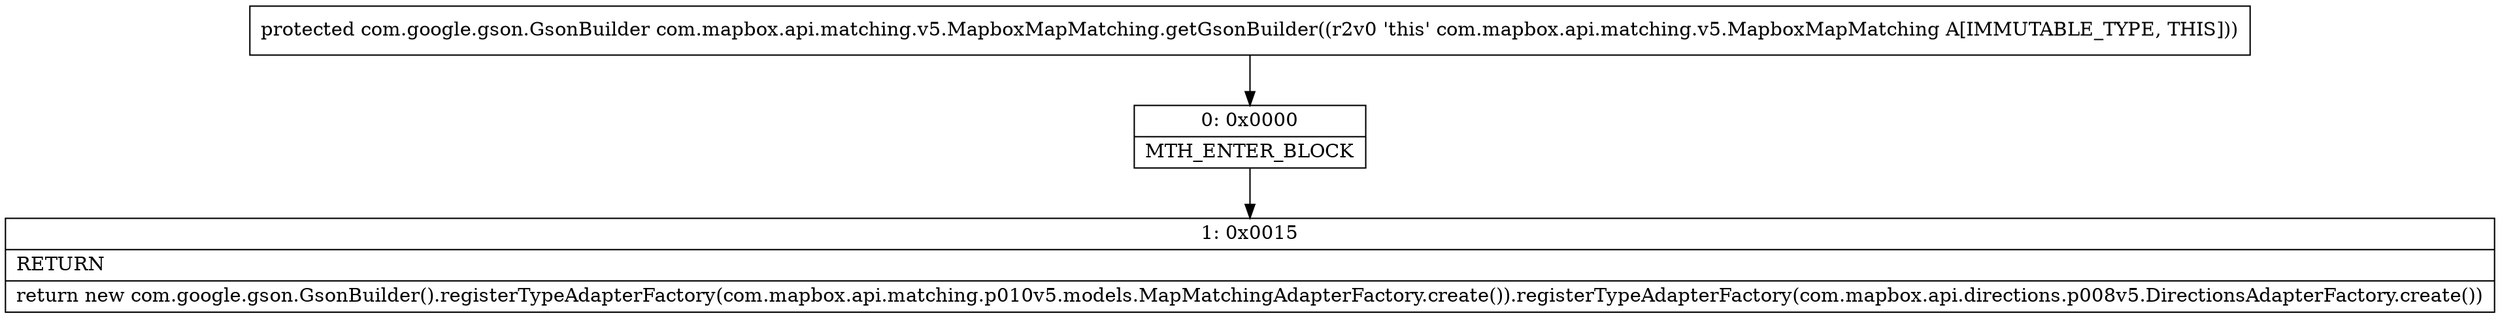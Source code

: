 digraph "CFG forcom.mapbox.api.matching.v5.MapboxMapMatching.getGsonBuilder()Lcom\/google\/gson\/GsonBuilder;" {
Node_0 [shape=record,label="{0\:\ 0x0000|MTH_ENTER_BLOCK\l}"];
Node_1 [shape=record,label="{1\:\ 0x0015|RETURN\l|return new com.google.gson.GsonBuilder().registerTypeAdapterFactory(com.mapbox.api.matching.p010v5.models.MapMatchingAdapterFactory.create()).registerTypeAdapterFactory(com.mapbox.api.directions.p008v5.DirectionsAdapterFactory.create())\l}"];
MethodNode[shape=record,label="{protected com.google.gson.GsonBuilder com.mapbox.api.matching.v5.MapboxMapMatching.getGsonBuilder((r2v0 'this' com.mapbox.api.matching.v5.MapboxMapMatching A[IMMUTABLE_TYPE, THIS])) }"];
MethodNode -> Node_0;
Node_0 -> Node_1;
}

